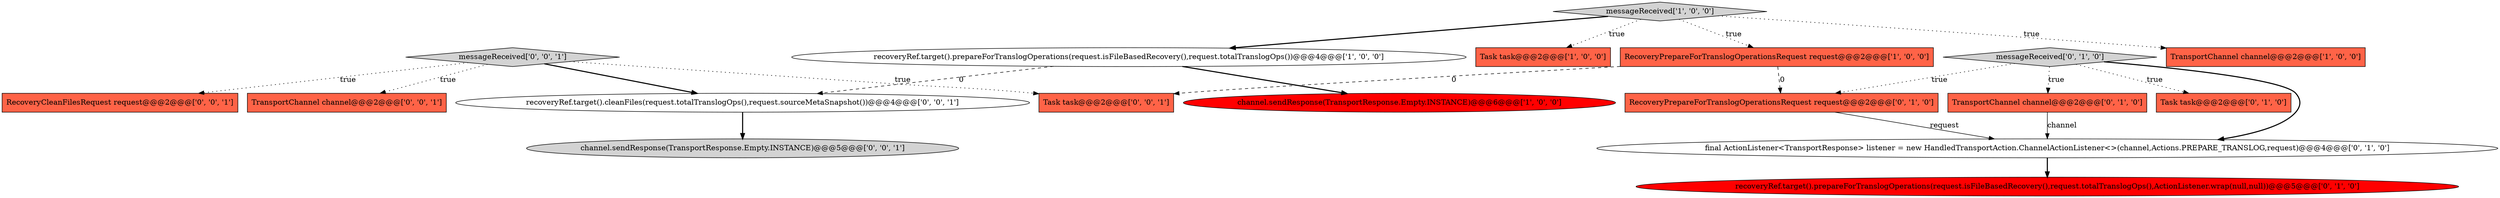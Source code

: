 digraph {
12 [style = filled, label = "RecoveryCleanFilesRequest request@@@2@@@['0', '0', '1']", fillcolor = tomato, shape = box image = "AAA0AAABBB3BBB"];
3 [style = filled, label = "Task task@@@2@@@['1', '0', '0']", fillcolor = tomato, shape = box image = "AAA0AAABBB1BBB"];
7 [style = filled, label = "Task task@@@2@@@['0', '1', '0']", fillcolor = tomato, shape = box image = "AAA0AAABBB2BBB"];
5 [style = filled, label = "RecoveryPrepareForTranslogOperationsRequest request@@@2@@@['1', '0', '0']", fillcolor = tomato, shape = box image = "AAA1AAABBB1BBB"];
0 [style = filled, label = "TransportChannel channel@@@2@@@['1', '0', '0']", fillcolor = tomato, shape = box image = "AAA0AAABBB1BBB"];
9 [style = filled, label = "final ActionListener<TransportResponse> listener = new HandledTransportAction.ChannelActionListener<>(channel,Actions.PREPARE_TRANSLOG,request)@@@4@@@['0', '1', '0']", fillcolor = white, shape = ellipse image = "AAA0AAABBB2BBB"];
8 [style = filled, label = "messageReceived['0', '1', '0']", fillcolor = lightgray, shape = diamond image = "AAA0AAABBB2BBB"];
10 [style = filled, label = "RecoveryPrepareForTranslogOperationsRequest request@@@2@@@['0', '1', '0']", fillcolor = tomato, shape = box image = "AAA1AAABBB2BBB"];
13 [style = filled, label = "TransportChannel channel@@@2@@@['0', '0', '1']", fillcolor = tomato, shape = box image = "AAA0AAABBB3BBB"];
14 [style = filled, label = "recoveryRef.target().cleanFiles(request.totalTranslogOps(),request.sourceMetaSnapshot())@@@4@@@['0', '0', '1']", fillcolor = white, shape = ellipse image = "AAA0AAABBB3BBB"];
16 [style = filled, label = "channel.sendResponse(TransportResponse.Empty.INSTANCE)@@@5@@@['0', '0', '1']", fillcolor = lightgray, shape = ellipse image = "AAA0AAABBB3BBB"];
6 [style = filled, label = "TransportChannel channel@@@2@@@['0', '1', '0']", fillcolor = tomato, shape = box image = "AAA0AAABBB2BBB"];
2 [style = filled, label = "recoveryRef.target().prepareForTranslogOperations(request.isFileBasedRecovery(),request.totalTranslogOps())@@@4@@@['1', '0', '0']", fillcolor = white, shape = ellipse image = "AAA0AAABBB1BBB"];
15 [style = filled, label = "Task task@@@2@@@['0', '0', '1']", fillcolor = tomato, shape = box image = "AAA0AAABBB3BBB"];
17 [style = filled, label = "messageReceived['0', '0', '1']", fillcolor = lightgray, shape = diamond image = "AAA0AAABBB3BBB"];
11 [style = filled, label = "recoveryRef.target().prepareForTranslogOperations(request.isFileBasedRecovery(),request.totalTranslogOps(),ActionListener.wrap(null,null))@@@5@@@['0', '1', '0']", fillcolor = red, shape = ellipse image = "AAA1AAABBB2BBB"];
4 [style = filled, label = "messageReceived['1', '0', '0']", fillcolor = lightgray, shape = diamond image = "AAA0AAABBB1BBB"];
1 [style = filled, label = "channel.sendResponse(TransportResponse.Empty.INSTANCE)@@@6@@@['1', '0', '0']", fillcolor = red, shape = ellipse image = "AAA1AAABBB1BBB"];
14->16 [style = bold, label=""];
4->5 [style = dotted, label="true"];
8->7 [style = dotted, label="true"];
4->3 [style = dotted, label="true"];
4->2 [style = bold, label=""];
8->6 [style = dotted, label="true"];
9->11 [style = bold, label=""];
8->10 [style = dotted, label="true"];
17->12 [style = dotted, label="true"];
17->13 [style = dotted, label="true"];
17->15 [style = dotted, label="true"];
17->14 [style = bold, label=""];
5->10 [style = dashed, label="0"];
5->15 [style = dashed, label="0"];
2->14 [style = dashed, label="0"];
2->1 [style = bold, label=""];
6->9 [style = solid, label="channel"];
4->0 [style = dotted, label="true"];
10->9 [style = solid, label="request"];
8->9 [style = bold, label=""];
}
